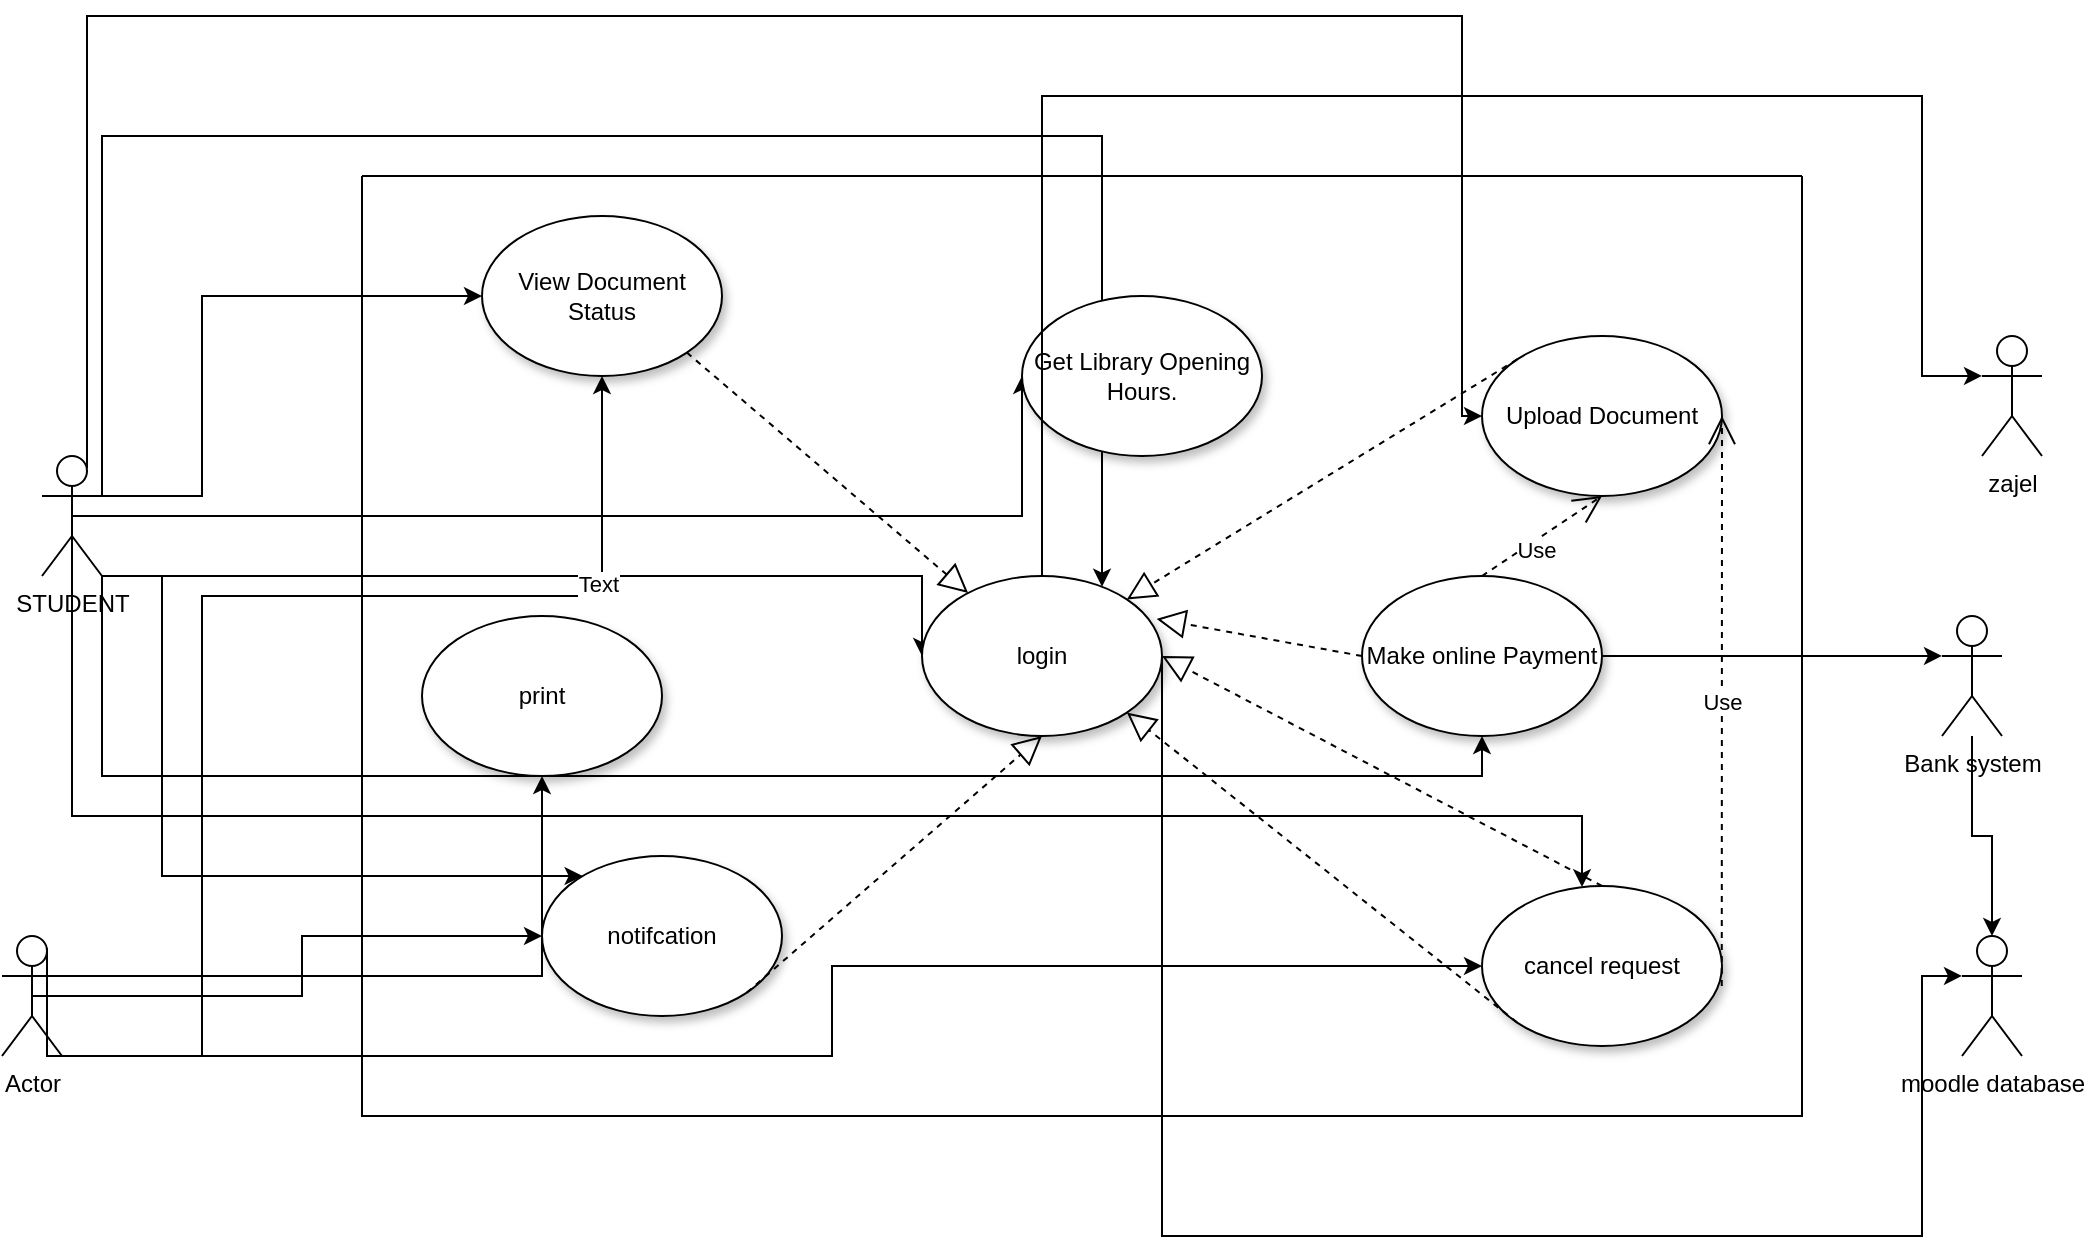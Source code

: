 <mxfile version="20.5.3" type="github">
  <diagram name="Page-1" id="5f0bae14-7c28-e335-631c-24af17079c00">
    <mxGraphModel dx="2324" dy="1914" grid="1" gridSize="10" guides="1" tooltips="1" connect="1" arrows="1" fold="1" page="1" pageScale="1" pageWidth="1100" pageHeight="850" math="0" shadow="0">
      <root>
        <mxCell id="0" />
        <mxCell id="1" parent="0" />
        <mxCell id="tA4RRqH3EDB9mvpufPJx-122" style="edgeStyle=orthogonalEdgeStyle;rounded=0;orthogonalLoop=1;jettySize=auto;html=1;exitX=1;exitY=0.333;exitDx=0;exitDy=0;exitPerimeter=0;entryX=0;entryY=0.5;entryDx=0;entryDy=0;" edge="1" parent="1" source="tA4RRqH3EDB9mvpufPJx-5" target="tA4RRqH3EDB9mvpufPJx-79">
          <mxGeometry relative="1" as="geometry">
            <Array as="points">
              <mxPoint x="120" y="230" />
              <mxPoint x="120" y="130" />
            </Array>
          </mxGeometry>
        </mxCell>
        <mxCell id="tA4RRqH3EDB9mvpufPJx-123" style="edgeStyle=orthogonalEdgeStyle;rounded=0;orthogonalLoop=1;jettySize=auto;html=1;exitX=0.5;exitY=0.5;exitDx=0;exitDy=0;exitPerimeter=0;entryX=0;entryY=0.5;entryDx=0;entryDy=0;" edge="1" parent="1" source="tA4RRqH3EDB9mvpufPJx-5" target="tA4RRqH3EDB9mvpufPJx-77">
          <mxGeometry relative="1" as="geometry">
            <Array as="points">
              <mxPoint x="530" y="240" />
            </Array>
          </mxGeometry>
        </mxCell>
        <mxCell id="tA4RRqH3EDB9mvpufPJx-124" style="edgeStyle=orthogonalEdgeStyle;rounded=0;orthogonalLoop=1;jettySize=auto;html=1;exitX=1;exitY=0.333;exitDx=0;exitDy=0;exitPerimeter=0;" edge="1" parent="1" source="tA4RRqH3EDB9mvpufPJx-5" target="tA4RRqH3EDB9mvpufPJx-75">
          <mxGeometry relative="1" as="geometry">
            <Array as="points">
              <mxPoint x="70" y="50" />
              <mxPoint x="570" y="50" />
            </Array>
          </mxGeometry>
        </mxCell>
        <mxCell id="tA4RRqH3EDB9mvpufPJx-125" style="edgeStyle=orthogonalEdgeStyle;rounded=0;orthogonalLoop=1;jettySize=auto;html=1;exitX=0.75;exitY=0.1;exitDx=0;exitDy=0;exitPerimeter=0;" edge="1" parent="1" source="tA4RRqH3EDB9mvpufPJx-5" target="tA4RRqH3EDB9mvpufPJx-81">
          <mxGeometry relative="1" as="geometry">
            <Array as="points">
              <mxPoint x="63" y="-10" />
              <mxPoint x="750" y="-10" />
              <mxPoint x="750" y="190" />
            </Array>
          </mxGeometry>
        </mxCell>
        <mxCell id="tA4RRqH3EDB9mvpufPJx-126" style="edgeStyle=orthogonalEdgeStyle;rounded=0;orthogonalLoop=1;jettySize=auto;html=1;exitX=1;exitY=1;exitDx=0;exitDy=0;exitPerimeter=0;entryX=0;entryY=0.5;entryDx=0;entryDy=0;" edge="1" parent="1" source="tA4RRqH3EDB9mvpufPJx-5" target="tA4RRqH3EDB9mvpufPJx-75">
          <mxGeometry relative="1" as="geometry">
            <Array as="points">
              <mxPoint x="480" y="270" />
            </Array>
          </mxGeometry>
        </mxCell>
        <mxCell id="tA4RRqH3EDB9mvpufPJx-127" style="edgeStyle=orthogonalEdgeStyle;rounded=0;orthogonalLoop=1;jettySize=auto;html=1;exitX=0.5;exitY=0.5;exitDx=0;exitDy=0;exitPerimeter=0;" edge="1" parent="1" source="tA4RRqH3EDB9mvpufPJx-5" target="tA4RRqH3EDB9mvpufPJx-82">
          <mxGeometry relative="1" as="geometry">
            <Array as="points">
              <mxPoint x="55" y="390" />
              <mxPoint x="810" y="390" />
            </Array>
          </mxGeometry>
        </mxCell>
        <mxCell id="tA4RRqH3EDB9mvpufPJx-128" style="edgeStyle=orthogonalEdgeStyle;rounded=0;orthogonalLoop=1;jettySize=auto;html=1;exitX=1;exitY=1;exitDx=0;exitDy=0;exitPerimeter=0;entryX=0.5;entryY=1;entryDx=0;entryDy=0;" edge="1" parent="1" source="tA4RRqH3EDB9mvpufPJx-5" target="tA4RRqH3EDB9mvpufPJx-80">
          <mxGeometry relative="1" as="geometry" />
        </mxCell>
        <mxCell id="tA4RRqH3EDB9mvpufPJx-129" style="edgeStyle=orthogonalEdgeStyle;rounded=0;orthogonalLoop=1;jettySize=auto;html=1;exitX=1;exitY=1;exitDx=0;exitDy=0;exitPerimeter=0;" edge="1" parent="1" source="tA4RRqH3EDB9mvpufPJx-5" target="tA4RRqH3EDB9mvpufPJx-78">
          <mxGeometry relative="1" as="geometry">
            <Array as="points">
              <mxPoint x="100" y="270" />
              <mxPoint x="100" y="420" />
            </Array>
          </mxGeometry>
        </mxCell>
        <mxCell id="tA4RRqH3EDB9mvpufPJx-5" value="STUDENT" style="shape=umlActor;verticalLabelPosition=bottom;verticalAlign=top;html=1;outlineConnect=0;" vertex="1" parent="1">
          <mxGeometry x="40" y="210" width="30" height="60" as="geometry" />
        </mxCell>
        <mxCell id="tA4RRqH3EDB9mvpufPJx-103" style="edgeStyle=orthogonalEdgeStyle;rounded=0;orthogonalLoop=1;jettySize=auto;html=1;exitX=0.5;exitY=0.5;exitDx=0;exitDy=0;exitPerimeter=0;" edge="1" parent="1" source="tA4RRqH3EDB9mvpufPJx-6" target="tA4RRqH3EDB9mvpufPJx-78">
          <mxGeometry relative="1" as="geometry">
            <mxPoint x="160" y="410" as="targetPoint" />
          </mxGeometry>
        </mxCell>
        <mxCell id="tA4RRqH3EDB9mvpufPJx-104" style="edgeStyle=orthogonalEdgeStyle;rounded=0;orthogonalLoop=1;jettySize=auto;html=1;exitX=1;exitY=0.333;exitDx=0;exitDy=0;exitPerimeter=0;" edge="1" parent="1" source="tA4RRqH3EDB9mvpufPJx-6" target="tA4RRqH3EDB9mvpufPJx-76">
          <mxGeometry relative="1" as="geometry" />
        </mxCell>
        <mxCell id="tA4RRqH3EDB9mvpufPJx-105" style="edgeStyle=orthogonalEdgeStyle;rounded=0;orthogonalLoop=1;jettySize=auto;html=1;exitX=1;exitY=1;exitDx=0;exitDy=0;exitPerimeter=0;entryX=0.5;entryY=1;entryDx=0;entryDy=0;" edge="1" parent="1" source="tA4RRqH3EDB9mvpufPJx-6" target="tA4RRqH3EDB9mvpufPJx-79">
          <mxGeometry relative="1" as="geometry">
            <mxPoint x="560" y="330" as="targetPoint" />
            <Array as="points">
              <mxPoint x="120" y="510" />
              <mxPoint x="120" y="280" />
              <mxPoint x="320" y="280" />
            </Array>
          </mxGeometry>
        </mxCell>
        <mxCell id="tA4RRqH3EDB9mvpufPJx-117" value="Text" style="edgeLabel;html=1;align=center;verticalAlign=middle;resizable=0;points=[];" vertex="1" connectable="0" parent="tA4RRqH3EDB9mvpufPJx-105">
          <mxGeometry x="0.655" y="2" relative="1" as="geometry">
            <mxPoint y="-1" as="offset" />
          </mxGeometry>
        </mxCell>
        <mxCell id="tA4RRqH3EDB9mvpufPJx-107" style="edgeStyle=orthogonalEdgeStyle;rounded=0;orthogonalLoop=1;jettySize=auto;html=1;exitX=0.75;exitY=0.1;exitDx=0;exitDy=0;exitPerimeter=0;entryX=0;entryY=0.5;entryDx=0;entryDy=0;" edge="1" parent="1" source="tA4RRqH3EDB9mvpufPJx-6" target="tA4RRqH3EDB9mvpufPJx-82">
          <mxGeometry relative="1" as="geometry">
            <Array as="points">
              <mxPoint x="113" y="510" />
              <mxPoint x="435" y="510" />
              <mxPoint x="435" y="450" />
            </Array>
          </mxGeometry>
        </mxCell>
        <mxCell id="tA4RRqH3EDB9mvpufPJx-6" value="Actor" style="shape=umlActor;verticalLabelPosition=bottom;verticalAlign=top;html=1;outlineConnect=0;" vertex="1" parent="1">
          <mxGeometry x="20" y="450" width="30" height="60" as="geometry" />
        </mxCell>
        <mxCell id="tA4RRqH3EDB9mvpufPJx-77" value="Get Library Opening Hours." style="ellipse;whiteSpace=wrap;html=1;shadow=1;" vertex="1" parent="1">
          <mxGeometry x="530" y="130" width="120" height="80" as="geometry" />
        </mxCell>
        <mxCell id="tA4RRqH3EDB9mvpufPJx-78" value="notifcation" style="ellipse;whiteSpace=wrap;html=1;shadow=1;" vertex="1" parent="1">
          <mxGeometry x="290" y="410" width="120" height="80" as="geometry" />
        </mxCell>
        <mxCell id="tA4RRqH3EDB9mvpufPJx-81" value="Upload Document" style="ellipse;whiteSpace=wrap;html=1;shadow=1;" vertex="1" parent="1">
          <mxGeometry x="760" y="150" width="120" height="80" as="geometry" />
        </mxCell>
        <mxCell id="tA4RRqH3EDB9mvpufPJx-101" value="" style="swimlane;startSize=0;" vertex="1" parent="1">
          <mxGeometry x="200" y="70" width="720" height="470" as="geometry" />
        </mxCell>
        <mxCell id="tA4RRqH3EDB9mvpufPJx-79" value="View Document Status" style="ellipse;whiteSpace=wrap;html=1;shadow=1;" vertex="1" parent="tA4RRqH3EDB9mvpufPJx-101">
          <mxGeometry x="60" y="20" width="120" height="80" as="geometry" />
        </mxCell>
        <mxCell id="tA4RRqH3EDB9mvpufPJx-75" value="login" style="ellipse;whiteSpace=wrap;html=1;shadow=1;" vertex="1" parent="tA4RRqH3EDB9mvpufPJx-101">
          <mxGeometry x="280" y="200" width="120" height="80" as="geometry" />
        </mxCell>
        <mxCell id="tA4RRqH3EDB9mvpufPJx-109" value="" style="endArrow=block;dashed=1;endFill=0;endSize=12;html=1;rounded=0;exitX=1;exitY=1;exitDx=0;exitDy=0;" edge="1" parent="tA4RRqH3EDB9mvpufPJx-101" source="tA4RRqH3EDB9mvpufPJx-79" target="tA4RRqH3EDB9mvpufPJx-75">
          <mxGeometry width="160" relative="1" as="geometry">
            <mxPoint x="130" y="520" as="sourcePoint" />
            <mxPoint x="290" y="520" as="targetPoint" />
          </mxGeometry>
        </mxCell>
        <mxCell id="tA4RRqH3EDB9mvpufPJx-80" value="Make online Payment" style="ellipse;whiteSpace=wrap;html=1;shadow=1;" vertex="1" parent="tA4RRqH3EDB9mvpufPJx-101">
          <mxGeometry x="500" y="200" width="120" height="80" as="geometry" />
        </mxCell>
        <mxCell id="tA4RRqH3EDB9mvpufPJx-116" value="" style="endArrow=block;dashed=1;endFill=0;endSize=12;html=1;rounded=0;exitX=0;exitY=0.5;exitDx=0;exitDy=0;entryX=0.978;entryY=0.268;entryDx=0;entryDy=0;entryPerimeter=0;" edge="1" parent="tA4RRqH3EDB9mvpufPJx-101" source="tA4RRqH3EDB9mvpufPJx-80" target="tA4RRqH3EDB9mvpufPJx-75">
          <mxGeometry width="160" relative="1" as="geometry">
            <mxPoint x="280" y="610" as="sourcePoint" />
            <mxPoint x="410" y="230" as="targetPoint" />
          </mxGeometry>
        </mxCell>
        <mxCell id="tA4RRqH3EDB9mvpufPJx-76" value="print" style="ellipse;whiteSpace=wrap;html=1;shadow=1;" vertex="1" parent="tA4RRqH3EDB9mvpufPJx-101">
          <mxGeometry x="30" y="220" width="120" height="80" as="geometry" />
        </mxCell>
        <mxCell id="tA4RRqH3EDB9mvpufPJx-82" value="cancel request" style="ellipse;whiteSpace=wrap;html=1;shadow=1;" vertex="1" parent="tA4RRqH3EDB9mvpufPJx-101">
          <mxGeometry x="560" y="355" width="120" height="80" as="geometry" />
        </mxCell>
        <mxCell id="tA4RRqH3EDB9mvpufPJx-114" value="" style="endArrow=block;dashed=1;endFill=0;endSize=12;html=1;rounded=0;exitX=0;exitY=1;exitDx=0;exitDy=0;entryX=1;entryY=1;entryDx=0;entryDy=0;" edge="1" parent="tA4RRqH3EDB9mvpufPJx-101" source="tA4RRqH3EDB9mvpufPJx-82" target="tA4RRqH3EDB9mvpufPJx-75">
          <mxGeometry width="160" relative="1" as="geometry">
            <mxPoint x="290" y="600" as="sourcePoint" />
            <mxPoint x="630" y="470" as="targetPoint" />
          </mxGeometry>
        </mxCell>
        <mxCell id="tA4RRqH3EDB9mvpufPJx-113" value="" style="endArrow=block;dashed=1;endFill=0;endSize=12;html=1;rounded=0;exitX=0.5;exitY=0;exitDx=0;exitDy=0;entryX=1;entryY=0.5;entryDx=0;entryDy=0;" edge="1" parent="tA4RRqH3EDB9mvpufPJx-101" source="tA4RRqH3EDB9mvpufPJx-82" target="tA4RRqH3EDB9mvpufPJx-75">
          <mxGeometry width="160" relative="1" as="geometry">
            <mxPoint x="440" y="560" as="sourcePoint" />
            <mxPoint x="600" y="560" as="targetPoint" />
          </mxGeometry>
        </mxCell>
        <mxCell id="tA4RRqH3EDB9mvpufPJx-110" value="" style="endArrow=block;dashed=1;endFill=0;endSize=12;html=1;rounded=0;exitX=1;exitY=1;exitDx=0;exitDy=0;entryX=0.5;entryY=1;entryDx=0;entryDy=0;" edge="1" parent="1" source="tA4RRqH3EDB9mvpufPJx-78" target="tA4RRqH3EDB9mvpufPJx-75">
          <mxGeometry width="160" relative="1" as="geometry">
            <mxPoint x="470" y="600" as="sourcePoint" />
            <mxPoint x="630" y="600" as="targetPoint" />
          </mxGeometry>
        </mxCell>
        <mxCell id="tA4RRqH3EDB9mvpufPJx-111" value="Use" style="endArrow=open;endSize=12;dashed=1;html=1;rounded=0;exitX=0.999;exitY=0.625;exitDx=0;exitDy=0;exitPerimeter=0;entryX=1;entryY=0.5;entryDx=0;entryDy=0;" edge="1" parent="1" source="tA4RRqH3EDB9mvpufPJx-82" target="tA4RRqH3EDB9mvpufPJx-81">
          <mxGeometry width="160" relative="1" as="geometry">
            <mxPoint x="790" y="630" as="sourcePoint" />
            <mxPoint x="970" y="640" as="targetPoint" />
          </mxGeometry>
        </mxCell>
        <mxCell id="tA4RRqH3EDB9mvpufPJx-115" value="" style="endArrow=block;dashed=1;endFill=0;endSize=12;html=1;rounded=0;exitX=0;exitY=0;exitDx=0;exitDy=0;entryX=1;entryY=0;entryDx=0;entryDy=0;" edge="1" parent="1" source="tA4RRqH3EDB9mvpufPJx-81" target="tA4RRqH3EDB9mvpufPJx-75">
          <mxGeometry width="160" relative="1" as="geometry">
            <mxPoint x="390" y="750" as="sourcePoint" />
            <mxPoint x="550" y="750" as="targetPoint" />
          </mxGeometry>
        </mxCell>
        <mxCell id="tA4RRqH3EDB9mvpufPJx-119" value="Use" style="endArrow=open;endSize=12;dashed=1;html=1;rounded=0;exitX=0.5;exitY=0;exitDx=0;exitDy=0;entryX=0.5;entryY=1;entryDx=0;entryDy=0;movable=1;resizable=1;rotatable=1;deletable=1;editable=1;connectable=1;" edge="1" parent="1" source="tA4RRqH3EDB9mvpufPJx-80" target="tA4RRqH3EDB9mvpufPJx-81">
          <mxGeometry x="-0.172" y="-3" width="160" relative="1" as="geometry">
            <mxPoint x="430" y="670.0" as="sourcePoint" />
            <mxPoint x="590" y="670.0" as="targetPoint" />
            <mxPoint y="1" as="offset" />
          </mxGeometry>
        </mxCell>
        <mxCell id="tA4RRqH3EDB9mvpufPJx-130" value="zajel" style="shape=umlActor;verticalLabelPosition=bottom;verticalAlign=top;html=1;outlineConnect=0;" vertex="1" parent="1">
          <mxGeometry x="1010" y="150" width="30" height="60" as="geometry" />
        </mxCell>
        <mxCell id="tA4RRqH3EDB9mvpufPJx-131" value="moodle database" style="shape=umlActor;verticalLabelPosition=bottom;verticalAlign=top;html=1;outlineConnect=0;" vertex="1" parent="1">
          <mxGeometry x="1000" y="450" width="30" height="60" as="geometry" />
        </mxCell>
        <mxCell id="tA4RRqH3EDB9mvpufPJx-138" value="" style="edgeStyle=orthogonalEdgeStyle;rounded=0;orthogonalLoop=1;jettySize=auto;html=1;" edge="1" parent="1" source="tA4RRqH3EDB9mvpufPJx-132" target="tA4RRqH3EDB9mvpufPJx-131">
          <mxGeometry relative="1" as="geometry" />
        </mxCell>
        <mxCell id="tA4RRqH3EDB9mvpufPJx-132" value="Bank system" style="shape=umlActor;verticalLabelPosition=bottom;verticalAlign=top;html=1;outlineConnect=0;" vertex="1" parent="1">
          <mxGeometry x="990" y="290" width="30" height="60" as="geometry" />
        </mxCell>
        <mxCell id="tA4RRqH3EDB9mvpufPJx-133" style="edgeStyle=orthogonalEdgeStyle;rounded=0;orthogonalLoop=1;jettySize=auto;html=1;entryX=0;entryY=0.333;entryDx=0;entryDy=0;entryPerimeter=0;" edge="1" parent="1" source="tA4RRqH3EDB9mvpufPJx-75" target="tA4RRqH3EDB9mvpufPJx-130">
          <mxGeometry relative="1" as="geometry">
            <Array as="points">
              <mxPoint x="540" y="30" />
              <mxPoint x="980" y="30" />
            </Array>
          </mxGeometry>
        </mxCell>
        <mxCell id="tA4RRqH3EDB9mvpufPJx-135" style="edgeStyle=orthogonalEdgeStyle;rounded=0;orthogonalLoop=1;jettySize=auto;html=1;exitX=1;exitY=0.5;exitDx=0;exitDy=0;entryX=0;entryY=0.333;entryDx=0;entryDy=0;entryPerimeter=0;" edge="1" parent="1" source="tA4RRqH3EDB9mvpufPJx-75" target="tA4RRqH3EDB9mvpufPJx-131">
          <mxGeometry relative="1" as="geometry">
            <Array as="points">
              <mxPoint x="600" y="600" />
              <mxPoint x="980" y="600" />
            </Array>
          </mxGeometry>
        </mxCell>
        <mxCell id="tA4RRqH3EDB9mvpufPJx-139" style="edgeStyle=orthogonalEdgeStyle;rounded=0;orthogonalLoop=1;jettySize=auto;html=1;exitX=1;exitY=0.5;exitDx=0;exitDy=0;entryX=0;entryY=0.333;entryDx=0;entryDy=0;entryPerimeter=0;" edge="1" parent="1" source="tA4RRqH3EDB9mvpufPJx-80" target="tA4RRqH3EDB9mvpufPJx-132">
          <mxGeometry relative="1" as="geometry" />
        </mxCell>
      </root>
    </mxGraphModel>
  </diagram>
</mxfile>
